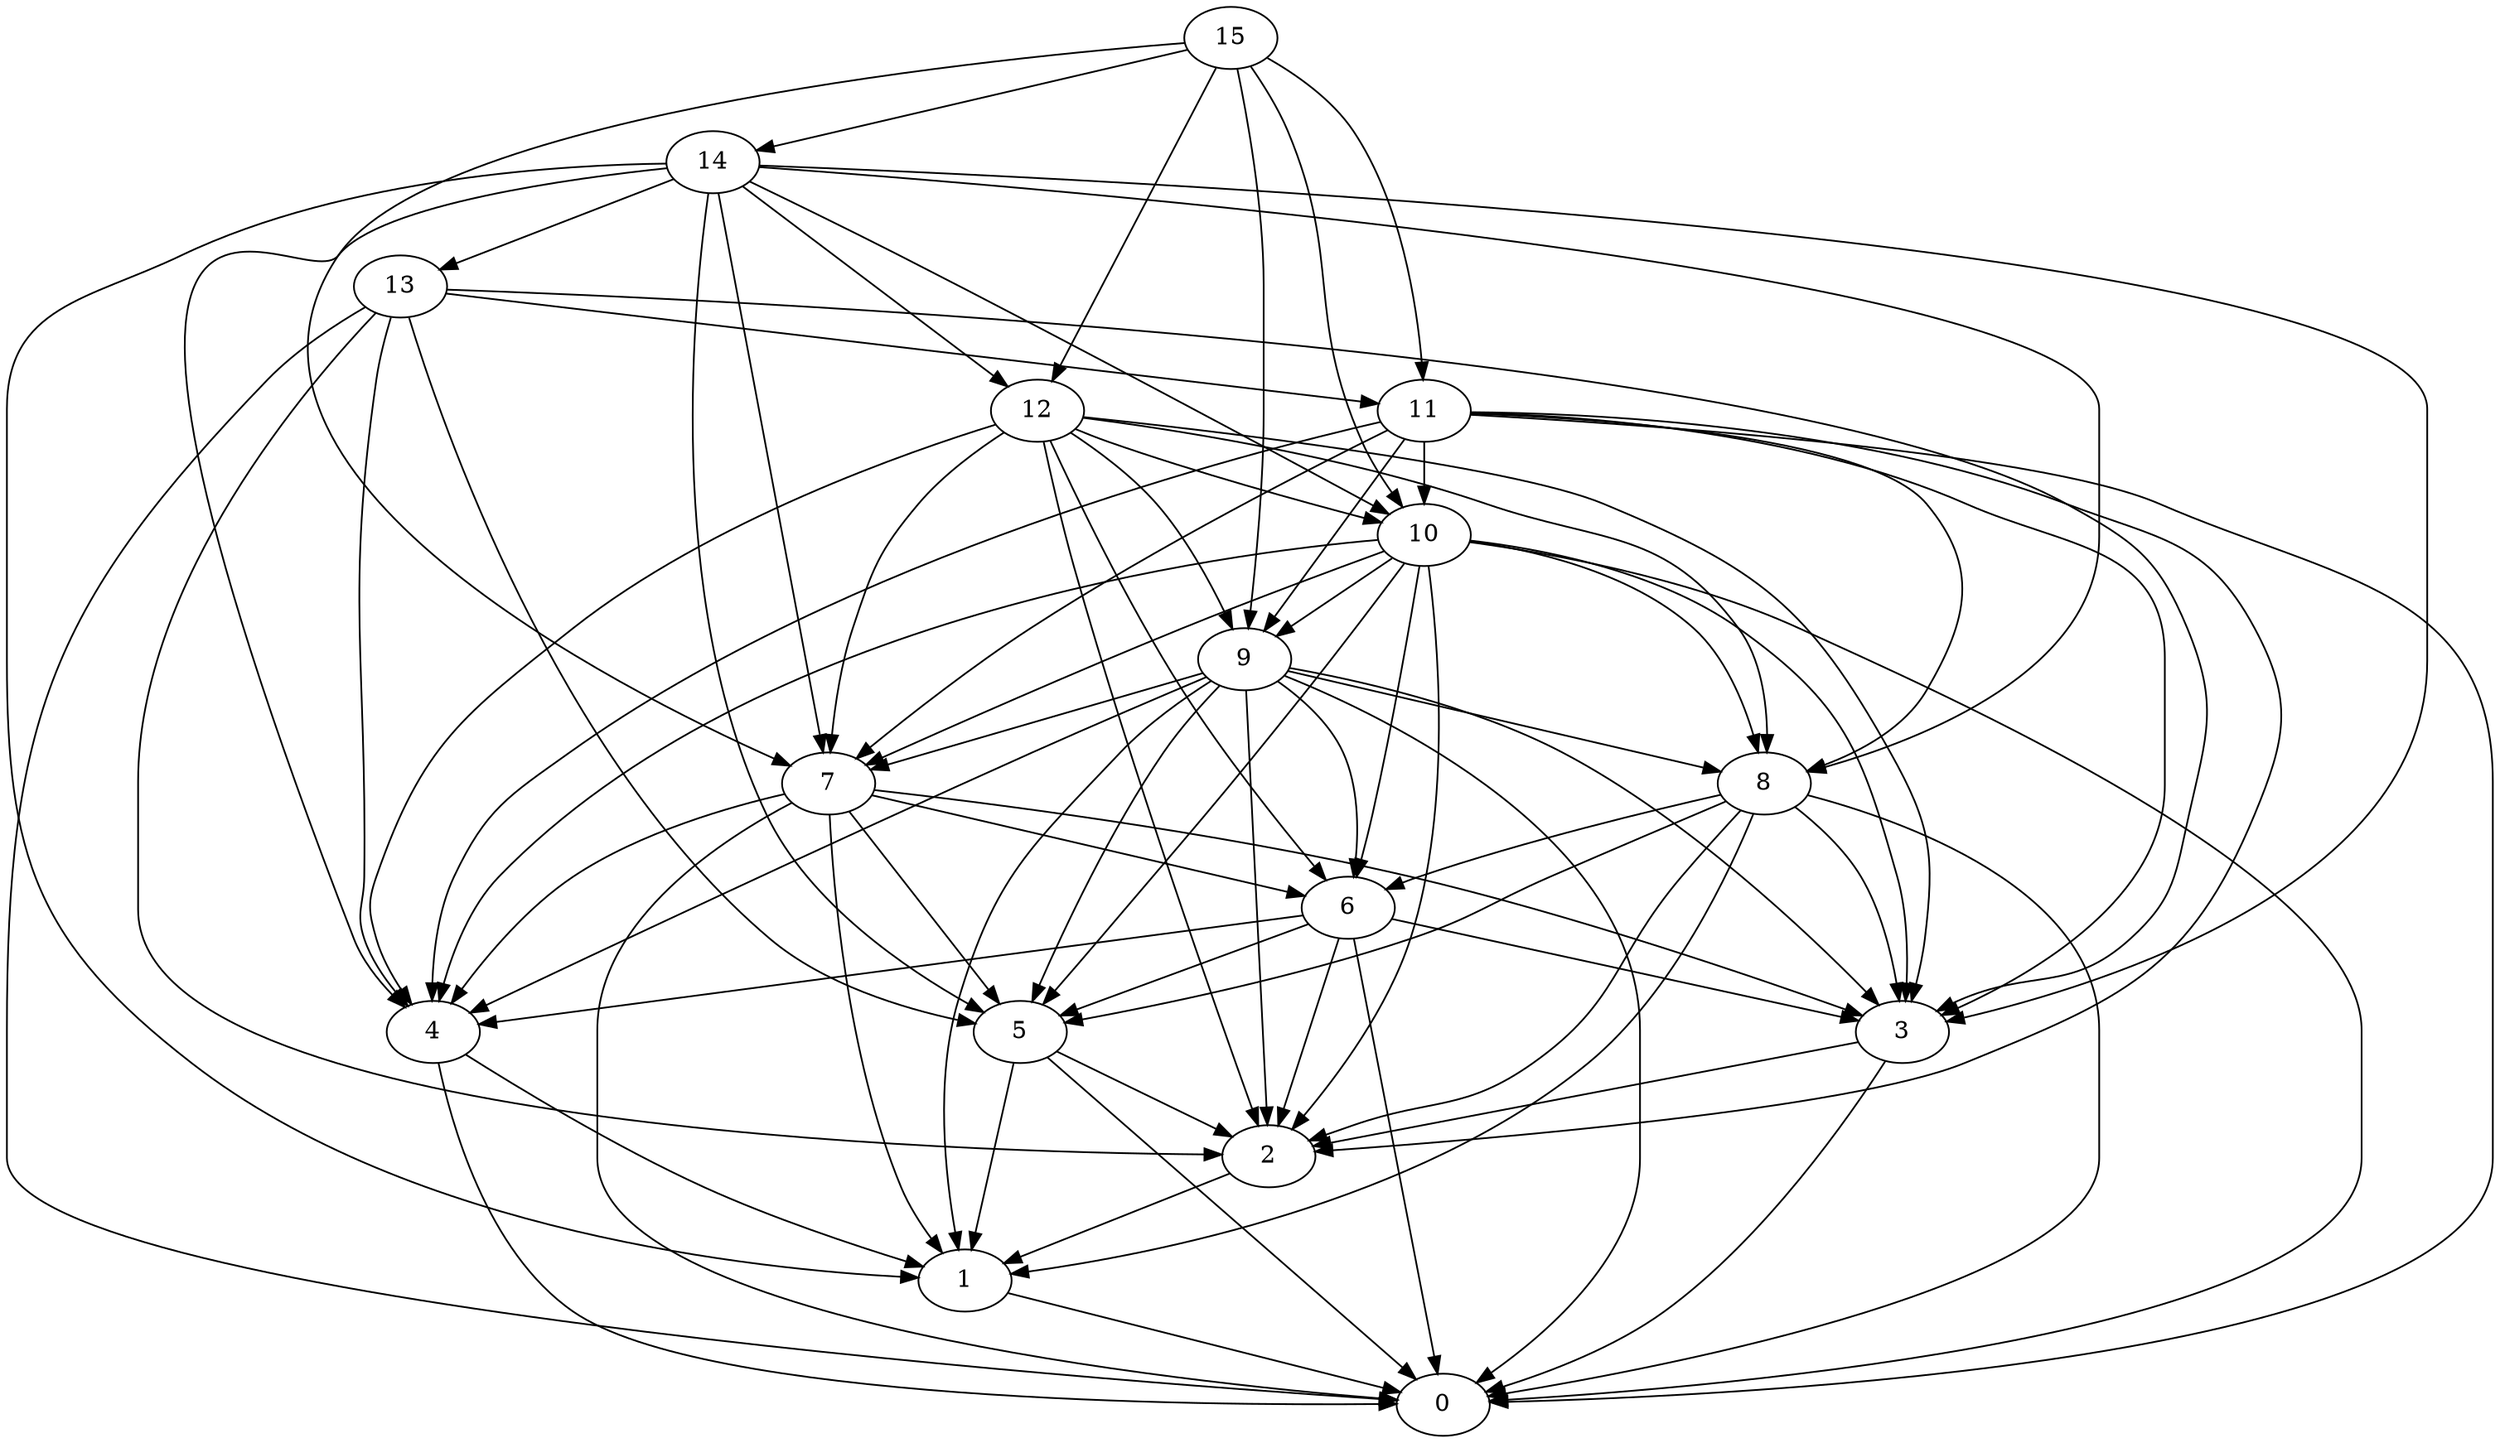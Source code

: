 digraph "Random_Nodes_16_Density_5.06_CCR_0.10_WeightType_Random" {
	graph ["Duplicate states"=0,
		GraphType=Random,
		"Max states in OPEN"=0,
		Modes="120000ms; topo-ordered tasks, ; Pruning: task equivalence, fixed order ready list, ; F-value: ; Optimisation: best schedule length (\
SL) optimisation on equal, ",
		NumberOfTasks=16,
		"Pruned using list schedule length"=1,
		"States removed from OPEN"=0,
		TargetSystem="Homogeneous-2",
		"Time to schedule (ms)"=95,
		"Total idle time"=1996,
		"Total schedule length"=3776,
		"Total sequential time"=4888,
		"Total states created"=2
	];
	15	["Finish time"=484,
		Processor=0,
		"Start time"=0,
		Weight=484];
	14	["Finish time"=920,
		Processor=0,
		"Start time"=484,
		Weight=436];
	15 -> 14	[Weight=8];
	12	["Finish time"=1219,
		Processor=1,
		"Start time"=929,
		Weight=290];
	15 -> 12	[Weight=7];
	11	["Finish time"=1356,
		Processor=0,
		"Start time"=1114,
		Weight=242];
	15 -> 11	[Weight=9];
	10	["Finish time"=1598,
		Processor=0,
		"Start time"=1356,
		Weight=242];
	15 -> 10	[Weight=9];
	9	["Finish time"=2082,
		Processor=0,
		"Start time"=1598,
		Weight=484];
	15 -> 9	[Weight=9];
	7	["Finish time"=2518,
		Processor=0,
		"Start time"=2082,
		Weight=436];
	15 -> 7	[Weight=8];
	13	["Finish time"=1114,
		Processor=0,
		"Start time"=920,
		Weight=194];
	14 -> 13	[Weight=10];
	14 -> 12	[Weight=9];
	14 -> 10	[Weight=4];
	14 -> 7	[Weight=6];
	8	["Finish time"=2474,
		Processor=1,
		"Start time"=2087,
		Weight=387];
	14 -> 8	[Weight=4];
	3	["Finish time"=3050,
		Processor=0,
		"Start time"=2663,
		Weight=387];
	14 -> 3	[Weight=8];
	5	["Finish time"=2963,
		Processor=1,
		"Start time"=2673,
		Weight=290];
	14 -> 5	[Weight=9];
	4	["Finish time"=3108,
		Processor=1,
		"Start time"=2963,
		Weight=145];
	14 -> 4	[Weight=7];
	1	["Finish time"=3534,
		Processor=0,
		"Start time"=3195,
		Weight=339];
	14 -> 1	[Weight=9];
	13 -> 11	[Weight=8];
	13 -> 3	[Weight=4];
	13 -> 5	[Weight=8];
	13 -> 4	[Weight=6];
	2	["Finish time"=3195,
		Processor=0,
		"Start time"=3050,
		Weight=145];
	13 -> 2	[Weight=10];
	0	["Finish time"=3776,
		Processor=0,
		"Start time"=3534,
		Weight=242];
	13 -> 0	[Weight=9];
	12 -> 10	[Weight=5];
	12 -> 9	[Weight=8];
	12 -> 7	[Weight=8];
	12 -> 8	[Weight=4];
	6	["Finish time"=2663,
		Processor=0,
		"Start time"=2518,
		Weight=145];
	12 -> 6	[Weight=8];
	12 -> 3	[Weight=8];
	12 -> 4	[Weight=8];
	12 -> 2	[Weight=3];
	11 -> 10	[Weight=6];
	11 -> 9	[Weight=6];
	11 -> 7	[Weight=7];
	11 -> 8	[Weight=6];
	11 -> 3	[Weight=9];
	11 -> 4	[Weight=7];
	11 -> 2	[Weight=4];
	11 -> 0	[Weight=2];
	10 -> 9	[Weight=5];
	10 -> 7	[Weight=2];
	10 -> 8	[Weight=3];
	10 -> 6	[Weight=3];
	10 -> 3	[Weight=5];
	10 -> 5	[Weight=5];
	10 -> 4	[Weight=3];
	10 -> 2	[Weight=4];
	10 -> 0	[Weight=6];
	9 -> 7	[Weight=9];
	9 -> 8	[Weight=5];
	9 -> 6	[Weight=6];
	9 -> 3	[Weight=2];
	9 -> 5	[Weight=3];
	9 -> 4	[Weight=7];
	9 -> 2	[Weight=6];
	9 -> 1	[Weight=6];
	9 -> 0	[Weight=8];
	7 -> 6	[Weight=2];
	7 -> 3	[Weight=10];
	7 -> 5	[Weight=3];
	7 -> 4	[Weight=3];
	7 -> 1	[Weight=5];
	7 -> 0	[Weight=9];
	8 -> 6	[Weight=2];
	8 -> 3	[Weight=2];
	8 -> 5	[Weight=10];
	8 -> 2	[Weight=10];
	8 -> 1	[Weight=4];
	8 -> 0	[Weight=10];
	6 -> 3	[Weight=9];
	6 -> 5	[Weight=10];
	6 -> 4	[Weight=5];
	6 -> 2	[Weight=6];
	6 -> 0	[Weight=4];
	3 -> 2	[Weight=2];
	3 -> 0	[Weight=5];
	5 -> 2	[Weight=10];
	5 -> 1	[Weight=2];
	5 -> 0	[Weight=8];
	4 -> 1	[Weight=4];
	4 -> 0	[Weight=2];
	2 -> 1	[Weight=2];
	1 -> 0	[Weight=2];
}
